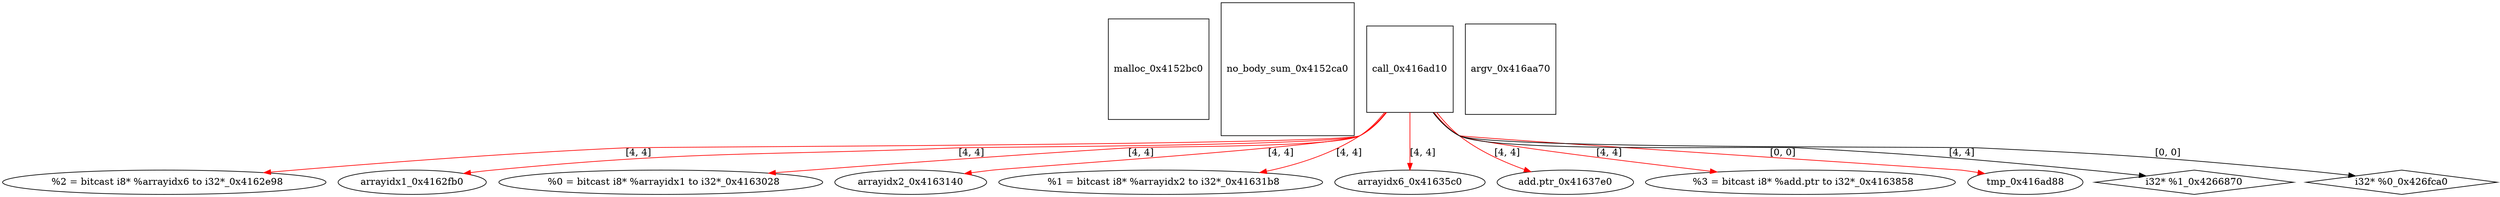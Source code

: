 digraph grafico {
"malloc_0x4152bc0" [shape=square];
"no_body_sum_0x4152ca0" [shape=square];
"  %2 = bitcast i8* %arrayidx6 to i32*_0x4162e98" [shape=ellipse];
"call_0x416ad10" -> "  %2 = bitcast i8* %arrayidx6 to i32*_0x4162e98" [label="[4, 4]",color=red];
"arrayidx1_0x4162fb0" [shape=ellipse];
"call_0x416ad10" -> "arrayidx1_0x4162fb0" [label="[4, 4]",color=red];
"  %0 = bitcast i8* %arrayidx1 to i32*_0x4163028" [shape=ellipse];
"call_0x416ad10" -> "  %0 = bitcast i8* %arrayidx1 to i32*_0x4163028" [label="[4, 4]",color=red];
"arrayidx2_0x4163140" [shape=ellipse];
"call_0x416ad10" -> "arrayidx2_0x4163140" [label="[4, 4]",color=red];
"  %1 = bitcast i8* %arrayidx2 to i32*_0x41631b8" [shape=ellipse];
"call_0x416ad10" -> "  %1 = bitcast i8* %arrayidx2 to i32*_0x41631b8" [label="[4, 4]",color=red];
"arrayidx6_0x41635c0" [shape=ellipse];
"call_0x416ad10" -> "arrayidx6_0x41635c0" [label="[4, 4]",color=red];
"add.ptr_0x41637e0" [shape=ellipse];
"call_0x416ad10" -> "add.ptr_0x41637e0" [label="[4, 4]",color=red];
"  %3 = bitcast i8* %add.ptr to i32*_0x4163858" [shape=ellipse];
"call_0x416ad10" -> "  %3 = bitcast i8* %add.ptr to i32*_0x4163858" [label="[4, 4]",color=red];
"argv_0x416aa70" [shape=square];
"call_0x416ad10" [shape=square];
"tmp_0x416ad88" [shape=ellipse];
"call_0x416ad10" -> "tmp_0x416ad88" [label="[0, 0]",color=red];
"i32* %1_0x4266870" [shape=diamond];
"call_0x416ad10" -> "i32* %1_0x4266870" [label="[4, 4]"];
"i32* %0_0x426fca0" [shape=diamond];
"call_0x416ad10" -> "i32* %0_0x426fca0" [label="[0, 0]"];
}